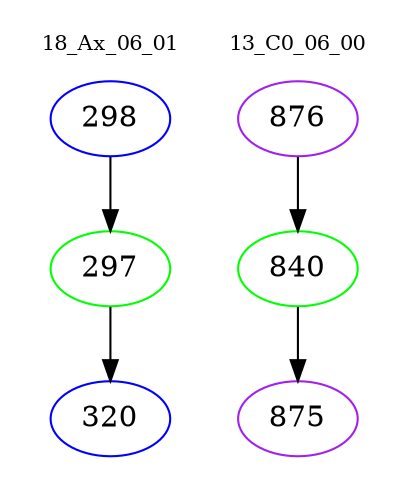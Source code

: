 digraph{
subgraph cluster_0 {
color = white
label = "18_Ax_06_01";
fontsize=10;
T0_298 [label="298", color="blue"]
T0_298 -> T0_297 [color="black"]
T0_297 [label="297", color="green"]
T0_297 -> T0_320 [color="black"]
T0_320 [label="320", color="blue"]
}
subgraph cluster_1 {
color = white
label = "13_C0_06_00";
fontsize=10;
T1_876 [label="876", color="purple"]
T1_876 -> T1_840 [color="black"]
T1_840 [label="840", color="green"]
T1_840 -> T1_875 [color="black"]
T1_875 [label="875", color="purple"]
}
}
